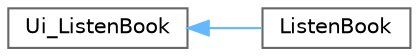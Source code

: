 digraph "类继承关系图"
{
 // LATEX_PDF_SIZE
  bgcolor="transparent";
  edge [fontname=Helvetica,fontsize=10,labelfontname=Helvetica,labelfontsize=10];
  node [fontname=Helvetica,fontsize=10,shape=box,height=0.2,width=0.4];
  rankdir="LR";
  Node0 [id="Node000000",label="Ui_ListenBook",height=0.2,width=0.4,color="grey40", fillcolor="white", style="filled",URL="$class_ui___listen_book.html",tooltip=" "];
  Node0 -> Node1 [id="edge484_Node000000_Node000001",dir="back",color="steelblue1",style="solid",tooltip=" "];
  Node1 [id="Node000001",label="ListenBook",height=0.2,width=0.4,color="grey40", fillcolor="white", style="filled",URL="$class_ui_1_1_listen_book.html",tooltip=" "];
}
